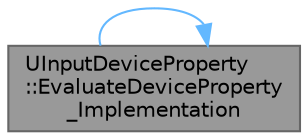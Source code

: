 digraph "UInputDeviceProperty::EvaluateDeviceProperty_Implementation"
{
 // INTERACTIVE_SVG=YES
 // LATEX_PDF_SIZE
  bgcolor="transparent";
  edge [fontname=Helvetica,fontsize=10,labelfontname=Helvetica,labelfontsize=10];
  node [fontname=Helvetica,fontsize=10,shape=box,height=0.2,width=0.4];
  rankdir="LR";
  Node1 [id="Node000001",label="UInputDeviceProperty\l::EvaluateDeviceProperty\l_Implementation",height=0.2,width=0.4,color="gray40", fillcolor="grey60", style="filled", fontcolor="black",tooltip="Native C++ implementation of EvaluateDeviceProperty."];
  Node1 -> Node1 [id="edge1_Node000001_Node000001",color="steelblue1",style="solid",tooltip=" "];
}

